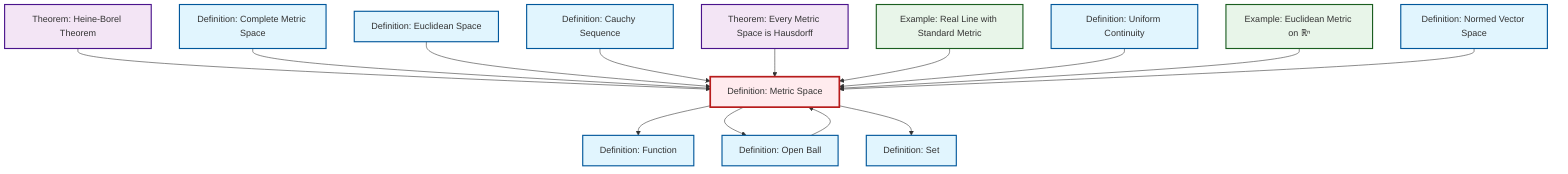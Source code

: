 graph TD
    classDef definition fill:#e1f5fe,stroke:#01579b,stroke-width:2px
    classDef theorem fill:#f3e5f5,stroke:#4a148c,stroke-width:2px
    classDef axiom fill:#fff3e0,stroke:#e65100,stroke-width:2px
    classDef example fill:#e8f5e9,stroke:#1b5e20,stroke-width:2px
    classDef current fill:#ffebee,stroke:#b71c1c,stroke-width:3px
    ex-euclidean-metric["Example: Euclidean Metric on ℝⁿ"]:::example
    def-open-ball["Definition: Open Ball"]:::definition
    ex-real-line-metric["Example: Real Line with Standard Metric"]:::example
    def-euclidean-space["Definition: Euclidean Space"]:::definition
    def-normed-vector-space["Definition: Normed Vector Space"]:::definition
    def-cauchy-sequence["Definition: Cauchy Sequence"]:::definition
    def-metric-space["Definition: Metric Space"]:::definition
    thm-heine-borel["Theorem: Heine-Borel Theorem"]:::theorem
    thm-metric-hausdorff["Theorem: Every Metric Space is Hausdorff"]:::theorem
    def-complete-metric-space["Definition: Complete Metric Space"]:::definition
    def-set["Definition: Set"]:::definition
    def-function["Definition: Function"]:::definition
    def-uniform-continuity["Definition: Uniform Continuity"]:::definition
    def-open-ball --> def-metric-space
    def-metric-space --> def-function
    thm-heine-borel --> def-metric-space
    def-complete-metric-space --> def-metric-space
    def-euclidean-space --> def-metric-space
    def-cauchy-sequence --> def-metric-space
    thm-metric-hausdorff --> def-metric-space
    def-metric-space --> def-open-ball
    ex-real-line-metric --> def-metric-space
    def-uniform-continuity --> def-metric-space
    ex-euclidean-metric --> def-metric-space
    def-normed-vector-space --> def-metric-space
    def-metric-space --> def-set
    class def-metric-space current